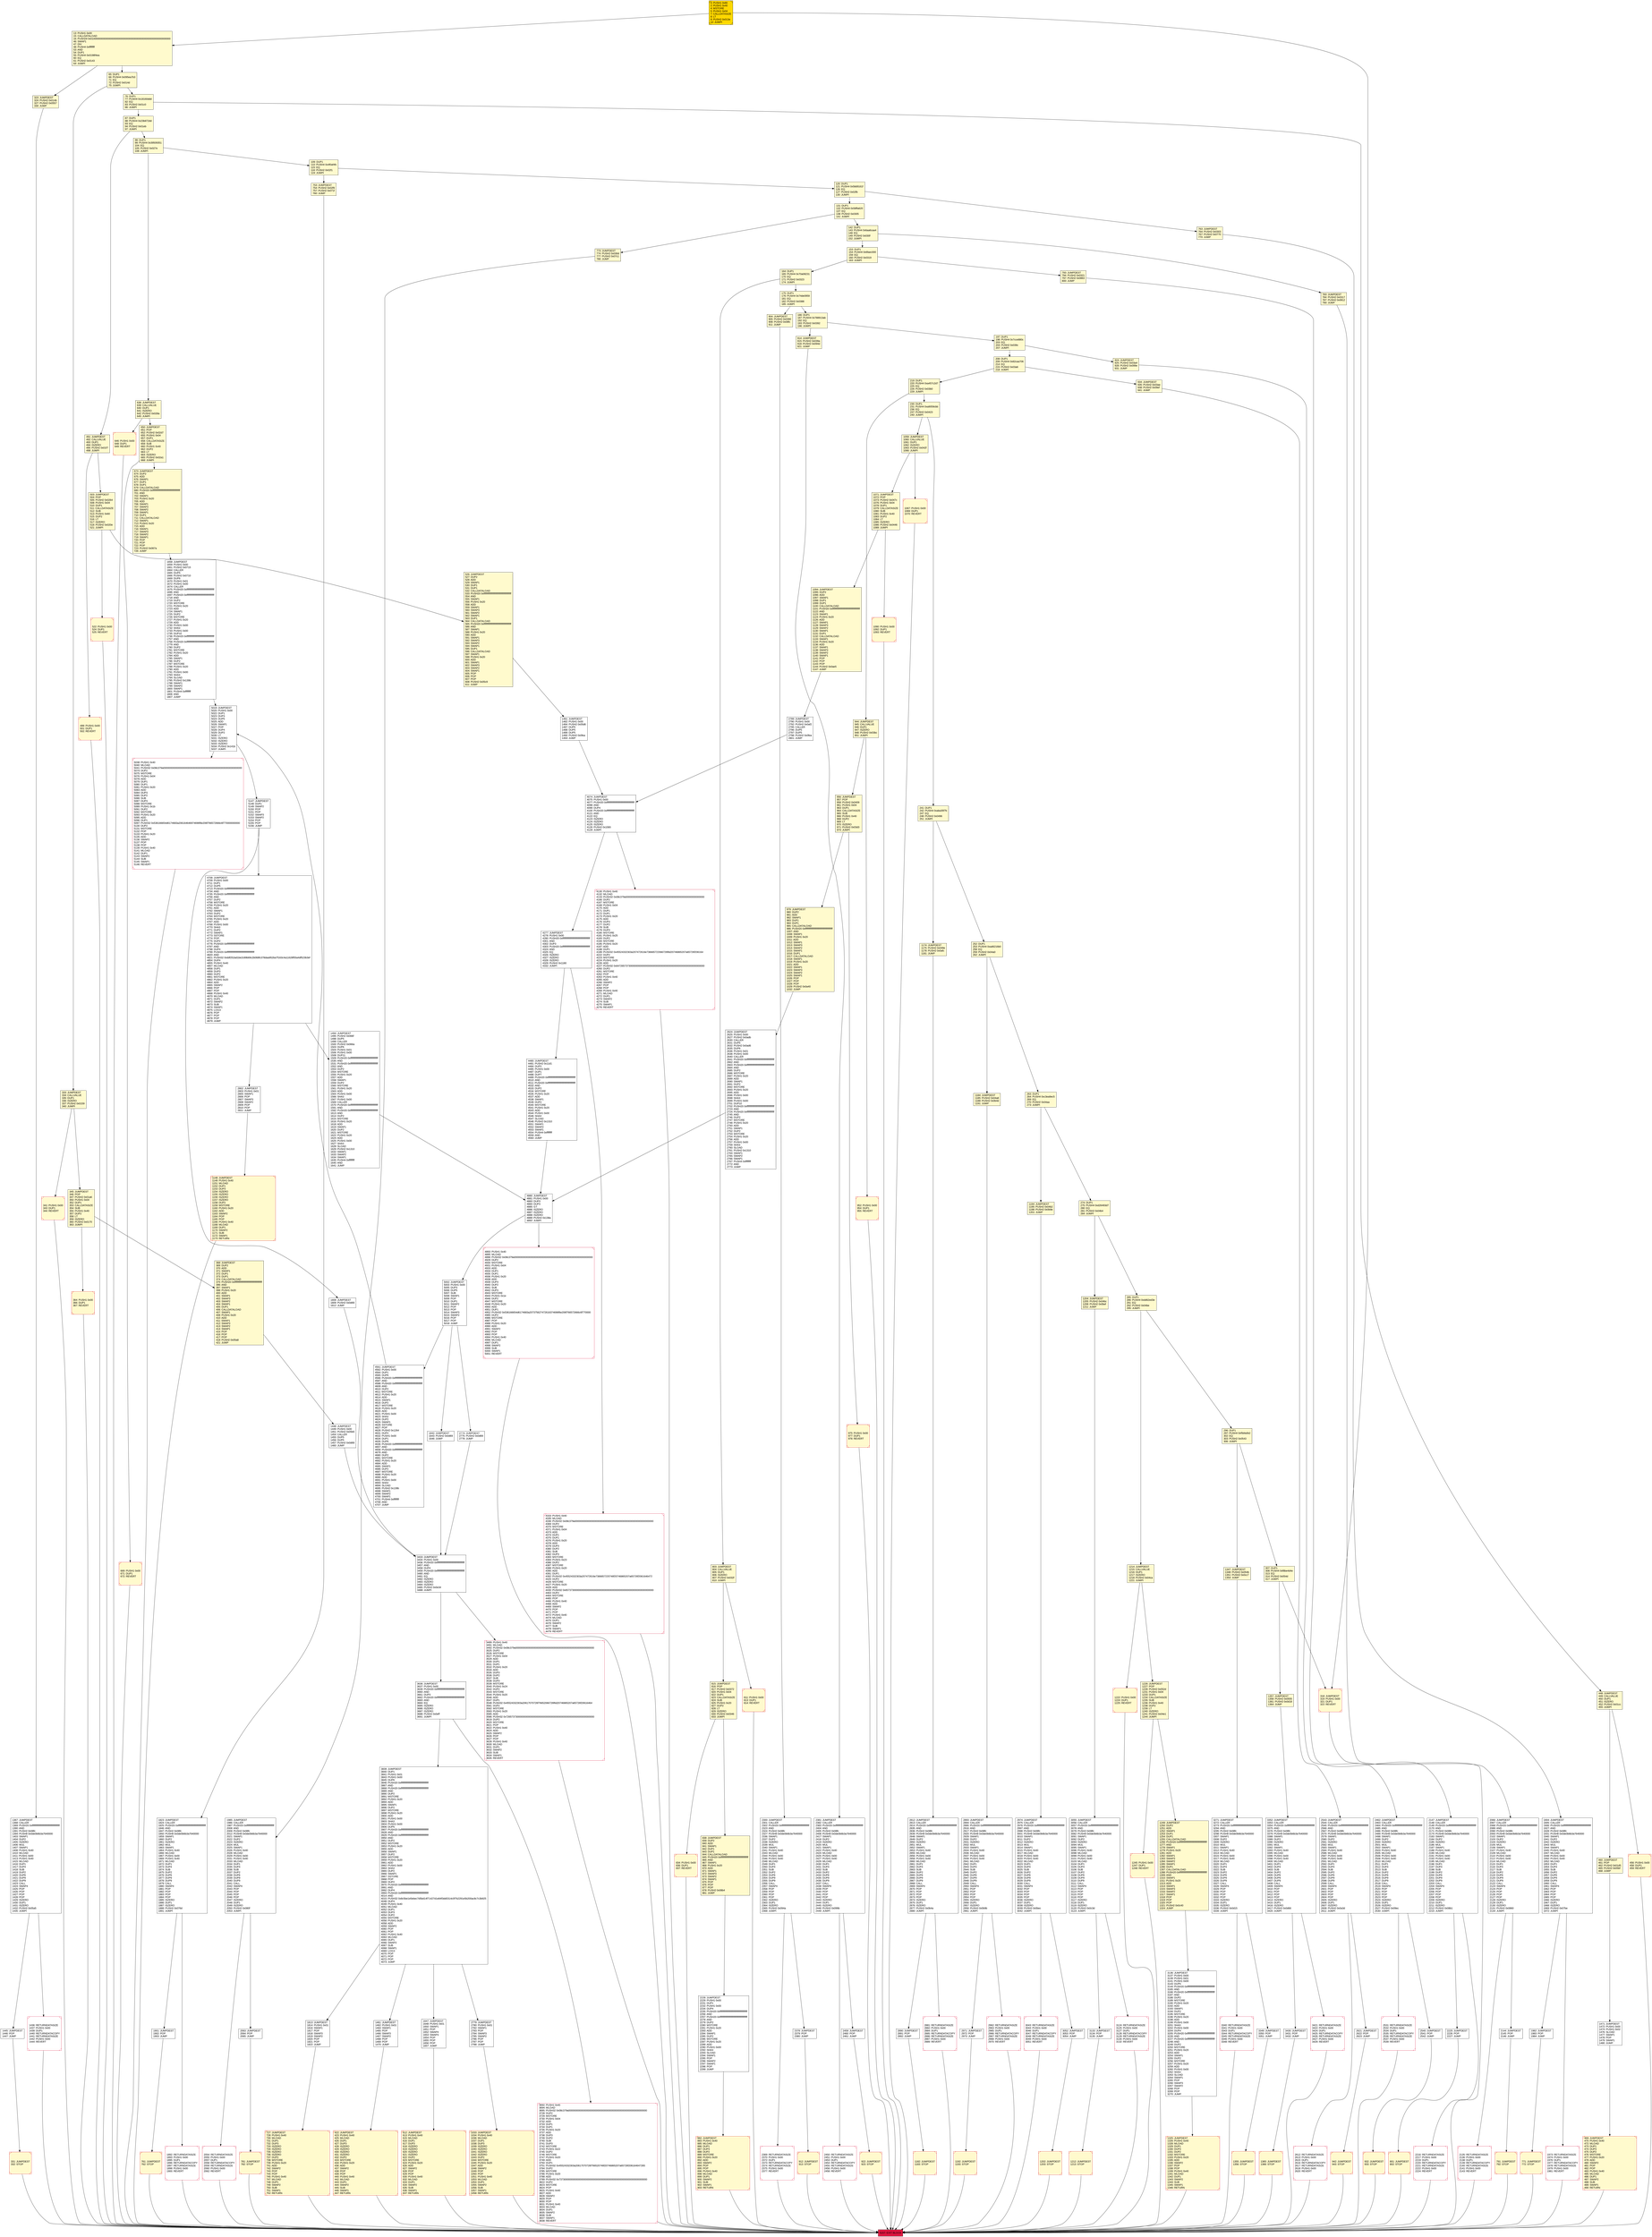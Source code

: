 digraph G {
bgcolor=transparent rankdir=UD;
node [shape=box style=filled color=black fillcolor=white fontname=arial fontcolor=black];
1658 [label="1658: JUMPDEST\l1659: PUSH1 0x00\l1661: PUSH2 0x0715\l1664: CALLER\l1665: DUP5\l1666: PUSH2 0x0710\l1669: DUP6\l1670: PUSH1 0x01\l1672: PUSH1 0x00\l1674: CALLER\l1675: PUSH20 0xffffffffffffffffffffffffffffffffffffffff\l1696: AND\l1697: PUSH20 0xffffffffffffffffffffffffffffffffffffffff\l1718: AND\l1719: DUP2\l1720: MSTORE\l1721: PUSH1 0x20\l1723: ADD\l1724: SWAP1\l1725: DUP2\l1726: MSTORE\l1727: PUSH1 0x20\l1729: ADD\l1730: PUSH1 0x00\l1732: SHA3\l1733: PUSH1 0x00\l1735: DUP10\l1736: PUSH20 0xffffffffffffffffffffffffffffffffffffffff\l1757: AND\l1758: PUSH20 0xffffffffffffffffffffffffffffffffffffffff\l1779: AND\l1780: DUP2\l1781: MSTORE\l1782: PUSH1 0x20\l1784: ADD\l1785: SWAP1\l1786: DUP2\l1787: MSTORE\l1788: PUSH1 0x20\l1790: ADD\l1791: PUSH1 0x00\l1793: SHA3\l1794: SLOAD\l1795: PUSH2 0x139b\l1798: SWAP1\l1799: SWAP2\l1800: SWAP1\l1801: PUSH4 0xffffffff\l1806: AND\l1807: JUMP\l" ];
912 [label="912: JUMPDEST\l913: STOP\l" fillcolor=lemonchiffon shape=Msquare color=crimson ];
164 [label="164: DUP1\l165: PUSH4 0x70a08231\l170: EQ\l171: PUSH2 0x0323\l174: JUMPI\l" fillcolor=lemonchiffon ];
345 [label="345: JUMPDEST\l346: POP\l347: PUSH2 0x01a6\l350: PUSH1 0x04\l352: DUP1\l353: CALLDATASIZE\l354: SUB\l355: PUSH1 0x40\l357: DUP2\l358: LT\l359: ISZERO\l360: PUSH2 0x0170\l363: JUMPI\l" fillcolor=lemonchiffon ];
4074 [label="4074: JUMPDEST\l4075: PUSH1 0x00\l4077: PUSH20 0xffffffffffffffffffffffffffffffffffffffff\l4098: AND\l4099: DUP4\l4100: PUSH20 0xffffffffffffffffffffffffffffffffffffffff\l4121: AND\l4122: EQ\l4123: ISZERO\l4124: ISZERO\l4125: ISZERO\l4126: PUSH2 0x10b5\l4129: JUMPI\l" ];
1182 [label="1182: JUMPDEST\l1183: STOP\l" fillcolor=lemonchiffon shape=Msquare color=crimson ];
503 [label="503: JUMPDEST\l504: POP\l505: PUSH2 0x0264\l508: PUSH1 0x04\l510: DUP1\l511: CALLDATASIZE\l512: SUB\l513: PUSH1 0x60\l515: DUP2\l516: LT\l517: ISZERO\l518: PUSH2 0x020e\l521: JUMPI\l" fillcolor=lemonchiffon ];
773 [label="773: JUMPDEST\l774: PUSH2 0x030d\l777: PUSH2 0x07c1\l780: JUMP\l" fillcolor=lemonchiffon ];
1357 [label="1357: JUMPDEST\l1358: PUSH2 0x0555\l1361: PUSH2 0x0d18\l1364: JUMP\l" fillcolor=lemonchiffon ];
922 [label="922: JUMPDEST\l923: STOP\l" fillcolor=lemonchiffon shape=Msquare color=crimson ];
1071 [label="1071: JUMPDEST\l1072: POP\l1073: PUSH2 0x047c\l1076: PUSH1 0x04\l1078: DUP1\l1079: CALLDATASIZE\l1080: SUB\l1081: PUSH1 0x40\l1083: DUP2\l1084: LT\l1085: ISZERO\l1086: PUSH2 0x0446\l1089: JUMPI\l" fillcolor=lemonchiffon ];
904 [label="904: JUMPDEST\l905: PUSH2 0x0390\l908: PUSH2 0x08fc\l911: JUMP\l" fillcolor=lemonchiffon ];
1347 [label="1347: JUMPDEST\l1348: PUSH2 0x054b\l1351: PUSH2 0x0cc7\l1354: JUMP\l" fillcolor=lemonchiffon ];
4480 [label="4480: JUMPDEST\l4481: PUSH2 0x11d1\l4484: DUP2\l4485: PUSH1 0x00\l4487: DUP1\l4488: DUP7\l4489: PUSH20 0xffffffffffffffffffffffffffffffffffffffff\l4510: AND\l4511: PUSH20 0xffffffffffffffffffffffffffffffffffffffff\l4532: AND\l4533: DUP2\l4534: MSTORE\l4535: PUSH1 0x20\l4537: ADD\l4538: SWAP1\l4539: DUP2\l4540: MSTORE\l4541: PUSH1 0x20\l4543: ADD\l4544: PUSH1 0x00\l4546: SHA3\l4547: SLOAD\l4548: PUSH2 0x1310\l4551: SWAP1\l4552: SWAP2\l4553: SWAP1\l4554: PUSH4 0xffffffff\l4559: AND\l4560: JUMP\l" ];
3636 [label="3636: JUMPDEST\l3637: PUSH1 0x00\l3639: PUSH20 0xffffffffffffffffffffffffffffffffffffffff\l3660: AND\l3661: DUP3\l3662: PUSH20 0xffffffffffffffffffffffffffffffffffffffff\l3683: AND\l3684: EQ\l3685: ISZERO\l3686: ISZERO\l3687: ISZERO\l3688: PUSH2 0x0eff\l3691: JUMPI\l" ];
1494 [label="1494: JUMPDEST\l1495: PUSH2 0x066f\l1498: DUP5\l1499: CALLER\l1500: PUSH2 0x066a\l1503: DUP6\l1504: PUSH1 0x01\l1506: PUSH1 0x00\l1508: DUP11\l1509: PUSH20 0xffffffffffffffffffffffffffffffffffffffff\l1530: AND\l1531: PUSH20 0xffffffffffffffffffffffffffffffffffffffff\l1552: AND\l1553: DUP2\l1554: MSTORE\l1555: PUSH1 0x20\l1557: ADD\l1558: SWAP1\l1559: DUP2\l1560: MSTORE\l1561: PUSH1 0x20\l1563: ADD\l1564: PUSH1 0x00\l1566: SHA3\l1567: PUSH1 0x00\l1569: CALLER\l1570: PUSH20 0xffffffffffffffffffffffffffffffffffffffff\l1591: AND\l1592: PUSH20 0xffffffffffffffffffffffffffffffffffffffff\l1613: AND\l1614: DUP2\l1615: MSTORE\l1616: PUSH1 0x20\l1618: ADD\l1619: SWAP1\l1620: DUP2\l1621: MSTORE\l1622: PUSH1 0x20\l1624: ADD\l1625: PUSH1 0x00\l1627: SHA3\l1628: SLOAD\l1629: PUSH2 0x1310\l1632: SWAP1\l1633: SWAP2\l1634: SWAP1\l1635: PUSH4 0xffffffff\l1640: AND\l1641: JUMP\l" ];
3340 [label="3340: RETURNDATASIZE\l3341: PUSH1 0x00\l3343: DUP1\l3344: RETURNDATACOPY\l3345: RETURNDATASIZE\l3346: PUSH1 0x00\l3348: REVERT\l" shape=Msquare color=crimson ];
952 [label="952: PUSH1 0x00\l954: DUP1\l955: REVERT\l" fillcolor=lemonchiffon shape=Msquare color=crimson ];
1194 [label="1194: JUMPDEST\l1195: PUSH2 0x04b2\l1198: PUSH2 0x0b9e\l1201: JUMP\l" fillcolor=lemonchiffon ];
2621 [label="2621: JUMPDEST\l2622: POP\l2623: JUMP\l" ];
3133 [label="3133: JUMPDEST\l3134: POP\l3135: JUMP\l" ];
2054 [label="2054: RETURNDATASIZE\l2055: PUSH1 0x00\l2057: DUP1\l2058: RETURNDATACOPY\l2059: RETURNDATASIZE\l2060: PUSH1 0x00\l2062: REVERT\l" shape=Msquare color=crimson ];
368 [label="368: JUMPDEST\l369: DUP2\l370: ADD\l371: SWAP1\l372: DUP1\l373: DUP1\l374: CALLDATALOAD\l375: PUSH20 0xffffffffffffffffffffffffffffffffffffffff\l396: AND\l397: SWAP1\l398: PUSH1 0x20\l400: ADD\l401: SWAP1\l402: SWAP3\l403: SWAP2\l404: SWAP1\l405: DUP1\l406: CALLDATALOAD\l407: SWAP1\l408: PUSH1 0x20\l410: ADD\l411: SWAP1\l412: SWAP3\l413: SWAP2\l414: SWAP1\l415: POP\l416: POP\l417: POP\l418: PUSH2 0x05a8\l421: JUMP\l" fillcolor=lemonchiffon ];
1461 [label="1461: JUMPDEST\l1462: PUSH1 0x01\l1464: SWAP1\l1465: POP\l1466: SWAP3\l1467: SWAP2\l1468: POP\l1469: POP\l1470: JUMP\l" ];
2228 [label="2228: JUMPDEST\l2229: PUSH1 0x00\l2231: DUP1\l2232: PUSH1 0x00\l2234: DUP4\l2235: PUSH20 0xffffffffffffffffffffffffffffffffffffffff\l2256: AND\l2257: PUSH20 0xffffffffffffffffffffffffffffffffffffffff\l2278: AND\l2279: DUP2\l2280: MSTORE\l2281: PUSH1 0x20\l2283: ADD\l2284: SWAP1\l2285: DUP2\l2286: MSTORE\l2287: PUSH1 0x20\l2289: ADD\l2290: PUSH1 0x00\l2292: SHA3\l2293: SLOAD\l2294: SWAP1\l2295: POP\l2296: SWAP2\l2297: SWAP1\l2298: POP\l2299: JUMP\l" ];
307 [label="307: DUP1\l308: PUSH4 0xf8be4d4e\l313: EQ\l314: PUSH2 0x054d\l317: JUMPI\l" fillcolor=lemonchiffon ];
1448 [label="1448: JUMPDEST\l1449: PUSH1 0x00\l1451: PUSH2 0x05b5\l1454: CALLER\l1455: DUP5\l1456: DUP5\l1457: PUSH2 0x0d69\l1460: JUMP\l" ];
3055 [label="3055: JUMPDEST\l3056: CALLER\l3057: PUSH20 0xffffffffffffffffffffffffffffffffffffffff\l3078: AND\l3079: PUSH2 0x08fc\l3082: PUSH8 0x0de0b6b3a7640000\l3091: SWAP1\l3092: DUP2\l3093: ISZERO\l3094: MUL\l3095: SWAP1\l3096: PUSH1 0x40\l3098: MLOAD\l3099: PUSH1 0x00\l3101: PUSH1 0x40\l3103: MLOAD\l3104: DUP1\l3105: DUP4\l3106: SUB\l3107: DUP2\l3108: DUP6\l3109: DUP9\l3110: DUP9\l3111: CALL\l3112: SWAP4\l3113: POP\l3114: POP\l3115: POP\l3116: POP\l3117: ISZERO\l3118: DUP1\l3119: ISZERO\l3120: PUSH2 0x0c3d\l3123: JUMPI\l" ];
2543 [label="2543: JUMPDEST\l2544: CALLER\l2545: PUSH20 0xffffffffffffffffffffffffffffffffffffffff\l2566: AND\l2567: PUSH2 0x08fc\l2570: PUSH8 0x0de0b6b3a7640000\l2579: SWAP1\l2580: DUP2\l2581: ISZERO\l2582: MUL\l2583: SWAP1\l2584: PUSH1 0x40\l2586: MLOAD\l2587: PUSH1 0x00\l2589: PUSH1 0x40\l2591: MLOAD\l2592: DUP1\l2593: DUP4\l2594: SUB\l2595: DUP2\l2596: DUP6\l2597: DUP9\l2598: DUP9\l2599: CALL\l2600: SWAP4\l2601: POP\l2602: POP\l2603: POP\l2604: POP\l2605: ISZERO\l2606: DUP1\l2607: ISZERO\l2608: PUSH2 0x0a3d\l2611: JUMPI\l" ];
5157 [label="5157: EXIT BLOCK\l" fillcolor=crimson ];
638 [label="638: JUMPDEST\l639: CALLVALUE\l640: DUP1\l641: ISZERO\l642: PUSH2 0x028a\l645: JUMPI\l" fillcolor=lemonchiffon ];
1202 [label="1202: JUMPDEST\l1203: STOP\l" fillcolor=lemonchiffon shape=Msquare color=crimson ];
142 [label="142: DUP1\l143: PUSH4 0x6aa6caa4\l148: EQ\l149: PUSH2 0x030f\l152: JUMPI\l" fillcolor=lemonchiffon ];
646 [label="646: PUSH1 0x00\l648: DUP1\l649: REVERT\l" fillcolor=lemonchiffon shape=Msquare color=crimson ];
65 [label="65: DUP1\l66: PUSH4 0x095ea7b3\l71: EQ\l72: PUSH2 0x014d\l75: JUMPI\l" fillcolor=lemonchiffon ];
1212 [label="1212: JUMPDEST\l1213: STOP\l" fillcolor=lemonchiffon shape=Msquare color=crimson ];
2063 [label="2063: JUMPDEST\l2064: POP\l2065: JUMP\l" ];
263 [label="263: DUP1\l264: PUSH4 0xc3ea9ec5\l269: EQ\l270: PUSH2 0x04aa\l273: JUMPI\l" fillcolor=lemonchiffon ];
296 [label="296: DUP1\l297: PUSH4 0xf5bfa0b2\l302: EQ\l303: PUSH2 0x0543\l306: JUMPI\l" fillcolor=lemonchiffon ];
2612 [label="2612: RETURNDATASIZE\l2613: PUSH1 0x00\l2615: DUP1\l2616: RETURNDATACOPY\l2617: RETURNDATASIZE\l2618: PUSH1 0x00\l2620: REVERT\l" shape=Msquare color=crimson ];
3124 [label="3124: RETURNDATASIZE\l3125: PUSH1 0x00\l3127: DUP1\l3128: RETURNDATACOPY\l3129: RETURNDATASIZE\l3130: PUSH1 0x00\l3132: REVERT\l" shape=Msquare color=crimson ];
526 [label="526: JUMPDEST\l527: DUP2\l528: ADD\l529: SWAP1\l530: DUP1\l531: DUP1\l532: CALLDATALOAD\l533: PUSH20 0xffffffffffffffffffffffffffffffffffffffff\l554: AND\l555: SWAP1\l556: PUSH1 0x20\l558: ADD\l559: SWAP1\l560: SWAP3\l561: SWAP2\l562: SWAP1\l563: DUP1\l564: CALLDATALOAD\l565: PUSH20 0xffffffffffffffffffffffffffffffffffffffff\l586: AND\l587: SWAP1\l588: PUSH1 0x20\l590: ADD\l591: SWAP1\l592: SWAP3\l593: SWAP2\l594: SWAP1\l595: DUP1\l596: CALLDATALOAD\l597: SWAP1\l598: PUSH1 0x20\l600: ADD\l601: SWAP1\l602: SWAP3\l603: SWAP2\l604: SWAP1\l605: POP\l606: POP\l607: POP\l608: PUSH2 0x05c9\l611: JUMP\l" fillcolor=lemonchiffon ];
932 [label="932: JUMPDEST\l933: STOP\l" fillcolor=lemonchiffon shape=Msquare color=crimson ];
1642 [label="1642: JUMPDEST\l1643: PUSH2 0x0d69\l1646: JUMP\l" ];
1249 [label="1249: JUMPDEST\l1250: DUP2\l1251: ADD\l1252: SWAP1\l1253: DUP1\l1254: DUP1\l1255: CALLDATALOAD\l1256: PUSH20 0xffffffffffffffffffffffffffffffffffffffff\l1277: AND\l1278: SWAP1\l1279: PUSH1 0x20\l1281: ADD\l1282: SWAP1\l1283: SWAP3\l1284: SWAP2\l1285: SWAP1\l1286: DUP1\l1287: CALLDATALOAD\l1288: PUSH20 0xffffffffffffffffffffffffffffffffffffffff\l1309: AND\l1310: SWAP1\l1311: PUSH1 0x20\l1313: ADD\l1314: SWAP1\l1315: SWAP3\l1316: SWAP2\l1317: SWAP1\l1318: POP\l1319: POP\l1320: POP\l1321: PUSH2 0x0c40\l1324: JUMP\l" fillcolor=lemonchiffon ];
3349 [label="3349: JUMPDEST\l3350: POP\l3351: JUMP\l" ];
1033 [label="1033: JUMPDEST\l1034: PUSH1 0x40\l1036: MLOAD\l1037: DUP1\l1038: DUP3\l1039: ISZERO\l1040: ISZERO\l1041: ISZERO\l1042: ISZERO\l1043: DUP2\l1044: MSTORE\l1045: PUSH1 0x20\l1047: ADD\l1048: SWAP2\l1049: POP\l1050: POP\l1051: PUSH1 0x40\l1053: MLOAD\l1054: DUP1\l1055: SWAP2\l1056: SUB\l1057: SWAP1\l1058: RETURN\l" fillcolor=lemonchiffon shape=Msquare color=crimson ];
3352 [label="3352: JUMPDEST\l3353: CALLER\l3354: PUSH20 0xffffffffffffffffffffffffffffffffffffffff\l3375: AND\l3376: PUSH2 0x08fc\l3379: PUSH8 0x0de0b6b3a7640000\l3388: SWAP1\l3389: DUP2\l3390: ISZERO\l3391: MUL\l3392: SWAP1\l3393: PUSH1 0x40\l3395: MLOAD\l3396: PUSH1 0x00\l3398: PUSH1 0x40\l3400: MLOAD\l3401: DUP1\l3402: DUP4\l3403: SUB\l3404: DUP2\l3405: DUP6\l3406: DUP9\l3407: DUP9\l3408: CALL\l3409: SWAP4\l3410: POP\l3411: POP\l3412: POP\l3413: POP\l3414: ISZERO\l3415: DUP1\l3416: ISZERO\l3417: PUSH2 0x0d66\l3420: JUMPI\l" ];
76 [label="76: DUP1\l77: PUSH4 0x18160ddd\l82: EQ\l83: PUSH2 0x01c0\l86: JUMPI\l" fillcolor=lemonchiffon ];
942 [label="942: JUMPDEST\l943: STOP\l" fillcolor=lemonchiffon shape=Msquare color=crimson ];
318 [label="318: JUMPDEST\l319: PUSH1 0x00\l321: DUP1\l322: REVERT\l" fillcolor=lemonchiffon shape=Msquare color=crimson ];
333 [label="333: JUMPDEST\l334: CALLVALUE\l335: DUP1\l336: ISZERO\l337: PUSH2 0x0159\l340: JUMPI\l" fillcolor=lemonchiffon ];
669 [label="669: PUSH1 0x00\l671: DUP1\l672: REVERT\l" fillcolor=lemonchiffon shape=Msquare color=crimson ];
1192 [label="1192: JUMPDEST\l1193: STOP\l" fillcolor=lemonchiffon shape=Msquare color=crimson ];
650 [label="650: JUMPDEST\l651: POP\l652: PUSH2 0x02d7\l655: PUSH1 0x04\l657: DUP1\l658: CALLDATASIZE\l659: SUB\l660: PUSH1 0x40\l662: DUP2\l663: LT\l664: ISZERO\l665: PUSH2 0x02a1\l668: JUMPI\l" fillcolor=lemonchiffon ];
673 [label="673: JUMPDEST\l674: DUP2\l675: ADD\l676: SWAP1\l677: DUP1\l678: DUP1\l679: CALLDATALOAD\l680: PUSH20 0xffffffffffffffffffffffffffffffffffffffff\l701: AND\l702: SWAP1\l703: PUSH1 0x20\l705: ADD\l706: SWAP1\l707: SWAP3\l708: SWAP2\l709: SWAP1\l710: DUP1\l711: CALLDATALOAD\l712: SWAP1\l713: PUSH1 0x20\l715: ADD\l716: SWAP1\l717: SWAP3\l718: SWAP2\l719: SWAP1\l720: POP\l721: POP\l722: POP\l723: PUSH2 0x067a\l726: JUMP\l" fillcolor=lemonchiffon ];
1148 [label="1148: JUMPDEST\l1149: PUSH1 0x40\l1151: MLOAD\l1152: DUP1\l1153: DUP3\l1154: ISZERO\l1155: ISZERO\l1156: ISZERO\l1157: ISZERO\l1158: DUP2\l1159: MSTORE\l1160: PUSH1 0x20\l1162: ADD\l1163: SWAP2\l1164: POP\l1165: POP\l1166: PUSH1 0x40\l1168: MLOAD\l1169: DUP1\l1170: SWAP2\l1171: SUB\l1172: SWAP1\l1173: RETURN\l" fillcolor=lemonchiffon shape=Msquare color=crimson ];
3430 [label="3430: JUMPDEST\l3431: POP\l3432: JUMP\l" ];
491 [label="491: JUMPDEST\l492: CALLVALUE\l493: DUP1\l494: ISZERO\l495: PUSH2 0x01f7\l498: JUMPI\l" fillcolor=lemonchiffon ];
2381 [label="2381: JUMPDEST\l2382: CALLER\l2383: PUSH20 0xffffffffffffffffffffffffffffffffffffffff\l2404: AND\l2405: PUSH2 0x08fc\l2408: PUSH8 0x0de0b6b3a7640000\l2417: SWAP1\l2418: DUP2\l2419: ISZERO\l2420: MUL\l2421: SWAP1\l2422: PUSH1 0x40\l2424: MLOAD\l2425: PUSH1 0x00\l2427: PUSH1 0x40\l2429: MLOAD\l2430: DUP1\l2431: DUP4\l2432: SUB\l2433: DUP2\l2434: DUP6\l2435: DUP9\l2436: DUP9\l2437: CALL\l2438: SWAP4\l2439: POP\l2440: POP\l2441: POP\l2442: POP\l2443: ISZERO\l2444: DUP1\l2445: ISZERO\l2446: PUSH2 0x099b\l2449: JUMPI\l" ];
3421 [label="3421: RETURNDATASIZE\l3422: PUSH1 0x00\l3424: DUP1\l3425: RETURNDATACOPY\l3426: RETURNDATASIZE\l3427: PUSH1 0x00\l3429: REVERT\l" shape=Msquare color=crimson ];
2144 [label="2144: JUMPDEST\l2145: POP\l2146: JUMP\l" ];
3271 [label="3271: JUMPDEST\l3272: CALLER\l3273: PUSH20 0xffffffffffffffffffffffffffffffffffffffff\l3294: AND\l3295: PUSH2 0x08fc\l3298: PUSH8 0x0de0b6b3a7640000\l3307: SWAP1\l3308: DUP2\l3309: ISZERO\l3310: MUL\l3311: SWAP1\l3312: PUSH1 0x40\l3314: MLOAD\l3315: PUSH1 0x00\l3317: PUSH1 0x40\l3319: MLOAD\l3320: DUP1\l3321: DUP4\l3322: SUB\l3323: DUP2\l3324: DUP6\l3325: DUP9\l3326: DUP9\l3327: CALL\l3328: SWAP4\l3329: POP\l3330: POP\l3331: POP\l3332: POP\l3333: ISZERO\l3334: DUP1\l3335: ISZERO\l3336: PUSH2 0x0d15\l3339: JUMPI\l" ];
1808 [label="1808: JUMPDEST\l1809: PUSH2 0x0d69\l1812: JUMP\l" ];
1901 [label="1901: JUMPDEST\l1902: POP\l1903: JUMP\l" ];
3489 [label="3489: PUSH1 0x40\l3491: MLOAD\l3492: PUSH32 0x08c379a000000000000000000000000000000000000000000000000000000000\l3525: DUP2\l3526: MSTORE\l3527: PUSH1 0x04\l3529: ADD\l3530: DUP1\l3531: DUP1\l3532: PUSH1 0x20\l3534: ADD\l3535: DUP3\l3536: DUP2\l3537: SUB\l3538: DUP3\l3539: MSTORE\l3540: PUSH1 0x24\l3542: DUP2\l3543: MSTORE\l3544: PUSH1 0x20\l3546: ADD\l3547: DUP1\l3548: PUSH32 0x45524332303a20617070726f76652066726f6d20746865207a65726f20616464\l3581: DUP2\l3582: MSTORE\l3583: PUSH1 0x20\l3585: ADD\l3586: PUSH32 0x7265737300000000000000000000000000000000000000000000000000000000\l3619: DUP2\l3620: MSTORE\l3621: POP\l3622: PUSH1 0x40\l3624: ADD\l3625: SWAP2\l3626: POP\l3627: POP\l3628: PUSH1 0x40\l3630: MLOAD\l3631: DUP1\l3632: SWAP2\l3633: SUB\l3634: SWAP1\l3635: REVERT\l" shape=Msquare color=crimson ];
2135 [label="2135: RETURNDATASIZE\l2136: PUSH1 0x00\l2138: DUP1\l2139: RETURNDATACOPY\l2140: RETURNDATASIZE\l2141: PUSH1 0x00\l2143: REVERT\l" shape=Msquare color=crimson ];
98 [label="98: DUP1\l99: PUSH4 0x39509351\l104: EQ\l105: PUSH2 0x027e\l108: JUMPI\l" fillcolor=lemonchiffon ];
914 [label="914: JUMPDEST\l915: PUSH2 0x039a\l918: PUSH2 0x094d\l921: JUMP\l" fillcolor=lemonchiffon ];
499 [label="499: PUSH1 0x00\l501: DUP1\l502: REVERT\l" fillcolor=lemonchiffon shape=Msquare color=crimson ];
2147 [label="2147: JUMPDEST\l2148: CALLER\l2149: PUSH20 0xffffffffffffffffffffffffffffffffffffffff\l2170: AND\l2171: PUSH2 0x08fc\l2174: PUSH8 0x0de0b6b3a7640000\l2183: SWAP1\l2184: DUP2\l2185: ISZERO\l2186: MUL\l2187: SWAP1\l2188: PUSH1 0x40\l2190: MLOAD\l2191: PUSH1 0x00\l2193: PUSH1 0x40\l2195: MLOAD\l2196: DUP1\l2197: DUP4\l2198: SUB\l2199: DUP2\l2200: DUP6\l2201: DUP9\l2202: DUP9\l2203: CALL\l2204: SWAP4\l2205: POP\l2206: POP\l2207: POP\l2208: POP\l2209: ISZERO\l2210: DUP1\l2211: ISZERO\l2212: PUSH2 0x08b1\l2215: JUMPI\l" ];
612 [label="612: JUMPDEST\l613: PUSH1 0x40\l615: MLOAD\l616: DUP1\l617: DUP3\l618: ISZERO\l619: ISZERO\l620: ISZERO\l621: ISZERO\l622: DUP2\l623: MSTORE\l624: PUSH1 0x20\l626: ADD\l627: SWAP2\l628: POP\l629: POP\l630: PUSH1 0x40\l632: MLOAD\l633: DUP1\l634: SWAP2\l635: SUB\l636: SWAP1\l637: RETURN\l" fillcolor=lemonchiffon shape=Msquare color=crimson ];
2802 [label="2802: JUMPDEST\l2803: PUSH1 0x01\l2805: SWAP1\l2806: POP\l2807: SWAP3\l2808: SWAP2\l2809: POP\l2810: POP\l2811: JUMP\l" ];
2369 [label="2369: RETURNDATASIZE\l2370: PUSH1 0x00\l2372: DUP1\l2373: RETURNDATACOPY\l2374: RETURNDATASIZE\l2375: PUSH1 0x00\l2377: REVERT\l" shape=Msquare color=crimson ];
2881 [label="2881: RETURNDATASIZE\l2882: PUSH1 0x00\l2884: DUP1\l2885: RETURNDATACOPY\l2886: RETURNDATASIZE\l2887: PUSH1 0x00\l2889: REVERT\l" shape=Msquare color=crimson ];
4561 [label="4561: JUMPDEST\l4562: PUSH1 0x00\l4564: DUP1\l4565: DUP6\l4566: PUSH20 0xffffffffffffffffffffffffffffffffffffffff\l4587: AND\l4588: PUSH20 0xffffffffffffffffffffffffffffffffffffffff\l4609: AND\l4610: DUP2\l4611: MSTORE\l4612: PUSH1 0x20\l4614: ADD\l4615: SWAP1\l4616: DUP2\l4617: MSTORE\l4618: PUSH1 0x20\l4620: ADD\l4621: PUSH1 0x00\l4623: SHA3\l4624: DUP2\l4625: SWAP1\l4626: SSTORE\l4627: POP\l4628: PUSH2 0x1264\l4631: DUP2\l4632: PUSH1 0x00\l4634: DUP1\l4635: DUP6\l4636: PUSH20 0xffffffffffffffffffffffffffffffffffffffff\l4657: AND\l4658: PUSH20 0xffffffffffffffffffffffffffffffffffffffff\l4679: AND\l4680: DUP2\l4681: MSTORE\l4682: PUSH1 0x20\l4684: ADD\l4685: SWAP1\l4686: DUP2\l4687: MSTORE\l4688: PUSH1 0x20\l4690: ADD\l4691: PUSH1 0x00\l4693: SHA3\l4694: SLOAD\l4695: PUSH2 0x139b\l4698: SWAP1\l4699: SWAP2\l4700: SWAP1\l4701: PUSH4 0xffffffff\l4706: AND\l4707: JUMP\l" ];
208 [label="208: DUP1\l209: PUSH4 0x82caa706\l214: EQ\l215: PUSH2 0x03a6\l218: JUMPI\l" fillcolor=lemonchiffon ];
838 [label="838: JUMPDEST\l839: DUP2\l840: ADD\l841: SWAP1\l842: DUP1\l843: DUP1\l844: CALLDATALOAD\l845: PUSH20 0xffffffffffffffffffffffffffffffffffffffff\l866: AND\l867: SWAP1\l868: PUSH1 0x20\l870: ADD\l871: SWAP1\l872: SWAP3\l873: SWAP2\l874: SWAP1\l875: POP\l876: POP\l877: POP\l878: PUSH2 0x08b4\l881: JUMP\l" fillcolor=lemonchiffon ];
956 [label="956: JUMPDEST\l957: POP\l958: PUSH2 0x0409\l961: PUSH1 0x04\l963: DUP1\l964: CALLDATASIZE\l965: SUB\l966: PUSH1 0x40\l968: DUP2\l969: LT\l970: ISZERO\l971: PUSH2 0x03d3\l974: JUMPI\l" fillcolor=lemonchiffon ];
1174 [label="1174: JUMPDEST\l1175: PUSH2 0x049e\l1178: PUSH2 0x0afc\l1181: JUMP\l" fillcolor=lemonchiffon ];
87 [label="87: DUP1\l88: PUSH4 0x23b872dd\l93: EQ\l94: PUSH2 0x01eb\l97: JUMPI\l" fillcolor=lemonchiffon ];
469 [label="469: JUMPDEST\l470: PUSH1 0x40\l472: MLOAD\l473: DUP1\l474: DUP3\l475: DUP2\l476: MSTORE\l477: PUSH1 0x20\l479: ADD\l480: SWAP2\l481: POP\l482: POP\l483: PUSH1 0x40\l485: MLOAD\l486: DUP1\l487: SWAP2\l488: SUB\l489: SWAP1\l490: RETURN\l" fillcolor=lemonchiffon shape=Msquare color=crimson ];
460 [label="460: JUMPDEST\l461: POP\l462: PUSH2 0x01d5\l465: PUSH2 0x05bf\l468: JUMP\l" fillcolor=lemonchiffon ];
1481 [label="1481: JUMPDEST\l1482: PUSH1 0x00\l1484: PUSH2 0x05d6\l1487: DUP5\l1488: DUP5\l1489: DUP5\l1490: PUSH2 0x0fea\l1493: JUMP\l" ];
1222 [label="1222: PUSH1 0x00\l1224: DUP1\l1225: REVERT\l" fillcolor=lemonchiffon shape=Msquare color=crimson ];
4893 [label="4893: PUSH1 0x40\l4895: MLOAD\l4896: PUSH32 0x08c379a000000000000000000000000000000000000000000000000000000000\l4929: DUP2\l4930: MSTORE\l4931: PUSH1 0x04\l4933: ADD\l4934: DUP1\l4935: DUP1\l4936: PUSH1 0x20\l4938: ADD\l4939: DUP3\l4940: DUP2\l4941: SUB\l4942: DUP3\l4943: MSTORE\l4944: PUSH1 0x1e\l4946: DUP2\l4947: MSTORE\l4948: PUSH1 0x20\l4950: ADD\l4951: DUP1\l4952: PUSH32 0x536166654d6174683a207375627472616374696f6e206f766572666c6f770000\l4985: DUP2\l4986: MSTORE\l4987: POP\l4988: PUSH1 0x20\l4990: ADD\l4991: SWAP2\l4992: POP\l4993: POP\l4994: PUSH1 0x40\l4996: MLOAD\l4997: DUP1\l4998: SWAP2\l4999: SUB\l5000: SWAP1\l5001: REVERT\l" shape=Msquare color=crimson ];
803 [label="803: JUMPDEST\l804: CALLVALUE\l805: DUP1\l806: ISZERO\l807: PUSH2 0x032f\l810: JUMPI\l" fillcolor=lemonchiffon ];
1647 [label="1647: JUMPDEST\l1648: PUSH1 0x01\l1650: SWAP1\l1651: POP\l1652: SWAP4\l1653: SWAP3\l1654: POP\l1655: POP\l1656: POP\l1657: JUMP\l" ];
274 [label="274: DUP1\l275: PUSH4 0xd26493d7\l280: EQ\l281: PUSH2 0x04b4\l284: JUMPI\l" fillcolor=lemonchiffon ];
456 [label="456: PUSH1 0x00\l458: DUP1\l459: REVERT\l" fillcolor=lemonchiffon shape=Msquare color=crimson ];
815 [label="815: JUMPDEST\l816: POP\l817: PUSH2 0x0372\l820: PUSH1 0x04\l822: DUP1\l823: CALLDATASIZE\l824: SUB\l825: PUSH1 0x20\l827: DUP2\l828: LT\l829: ISZERO\l830: PUSH2 0x0346\l833: JUMPI\l" fillcolor=lemonchiffon ];
4333 [label="4333: PUSH1 0x40\l4335: MLOAD\l4336: PUSH32 0x08c379a000000000000000000000000000000000000000000000000000000000\l4369: DUP2\l4370: MSTORE\l4371: PUSH1 0x04\l4373: ADD\l4374: DUP1\l4375: DUP1\l4376: PUSH1 0x20\l4378: ADD\l4379: DUP3\l4380: DUP2\l4381: SUB\l4382: DUP3\l4383: MSTORE\l4384: PUSH1 0x23\l4386: DUP2\l4387: MSTORE\l4388: PUSH1 0x20\l4390: ADD\l4391: DUP1\l4392: PUSH32 0x45524332303a207472616e7366657220746f20746865207a65726f2061646472\l4425: DUP2\l4426: MSTORE\l4427: PUSH1 0x20\l4429: ADD\l4430: PUSH32 0x6573730000000000000000000000000000000000000000000000000000000000\l4463: DUP2\l4464: MSTORE\l4465: POP\l4466: PUSH1 0x40\l4468: ADD\l4469: SWAP2\l4470: POP\l4471: POP\l4472: PUSH1 0x40\l4474: MLOAD\l4475: DUP1\l4476: SWAP2\l4477: SUB\l4478: SWAP1\l4479: REVERT\l" shape=Msquare color=crimson ];
761 [label="761: JUMPDEST\l762: STOP\l" fillcolor=lemonchiffon shape=Msquare color=crimson ];
2378 [label="2378: JUMPDEST\l2379: POP\l2380: JUMP\l" ];
2890 [label="2890: JUMPDEST\l2891: POP\l2892: JUMP\l" ];
975 [label="975: PUSH1 0x00\l977: DUP1\l978: REVERT\l" fillcolor=lemonchiffon shape=Msquare color=crimson ];
131 [label="131: DUP1\l132: PUSH4 0x58ffa620\l137: EQ\l138: PUSH2 0x0305\l141: JUMPI\l" fillcolor=lemonchiffon ];
944 [label="944: JUMPDEST\l945: CALLVALUE\l946: DUP1\l947: ISZERO\l948: PUSH2 0x03bc\l951: JUMPI\l" fillcolor=lemonchiffon ];
2779 [label="2779: JUMPDEST\l2780: PUSH1 0x01\l2782: SWAP1\l2783: POP\l2784: SWAP3\l2785: SWAP2\l2786: POP\l2787: POP\l2788: JUMP\l" ];
2300 [label="2300: JUMPDEST\l2301: CALLER\l2302: PUSH20 0xffffffffffffffffffffffffffffffffffffffff\l2323: AND\l2324: PUSH2 0x08fc\l2327: PUSH8 0x0de0b6b3a7640000\l2336: SWAP1\l2337: DUP2\l2338: ISZERO\l2339: MUL\l2340: SWAP1\l2341: PUSH1 0x40\l2343: MLOAD\l2344: PUSH1 0x00\l2346: PUSH1 0x40\l2348: MLOAD\l2349: DUP1\l2350: DUP4\l2351: SUB\l2352: DUP2\l2353: DUP6\l2354: DUP9\l2355: DUP9\l2356: CALL\l2357: SWAP4\l2358: POP\l2359: POP\l2360: POP\l2361: POP\l2362: ISZERO\l2363: DUP1\l2364: ISZERO\l2365: PUSH2 0x094a\l2368: JUMPI\l" ];
793 [label="793: JUMPDEST\l794: PUSH2 0x0321\l797: PUSH2 0x0863\l800: JUMP\l" fillcolor=lemonchiffon ];
1184 [label="1184: JUMPDEST\l1185: PUSH2 0x04a8\l1188: PUSH2 0x0b4d\l1191: JUMP\l" fillcolor=lemonchiffon ];
285 [label="285: DUP1\l286: PUSH4 0xdd62ed3e\l291: EQ\l292: PUSH2 0x04be\l295: JUMPI\l" fillcolor=lemonchiffon ];
5147 [label="5147: JUMPDEST\l5148: DUP1\l5149: SWAP2\l5150: POP\l5151: POP\l5152: SWAP3\l5153: SWAP2\l5154: POP\l5155: POP\l5156: JUMP\l" ];
1471 [label="1471: JUMPDEST\l1472: PUSH1 0x00\l1474: PUSH1 0x02\l1476: SLOAD\l1477: SWAP1\l1478: POP\l1479: SWAP1\l1480: JUMP\l" ];
1367 [label="1367: JUMPDEST\l1368: CALLER\l1369: PUSH20 0xffffffffffffffffffffffffffffffffffffffff\l1390: AND\l1391: PUSH2 0x08fc\l1394: PUSH8 0x0de0b6b3a7640000\l1403: SWAP1\l1404: DUP2\l1405: ISZERO\l1406: MUL\l1407: SWAP1\l1408: PUSH1 0x40\l1410: MLOAD\l1411: PUSH1 0x00\l1413: PUSH1 0x40\l1415: MLOAD\l1416: DUP1\l1417: DUP4\l1418: SUB\l1419: DUP2\l1420: DUP6\l1421: DUP9\l1422: DUP9\l1423: CALL\l1424: SWAP4\l1425: POP\l1426: POP\l1427: POP\l1428: POP\l1429: ISZERO\l1430: DUP1\l1431: ISZERO\l1432: PUSH2 0x05a5\l1435: JUMPI\l" ];
1245 [label="1245: PUSH1 0x00\l1247: DUP1\l1248: REVERT\l" fillcolor=lemonchiffon shape=Msquare color=crimson ];
3692 [label="3692: PUSH1 0x40\l3694: MLOAD\l3695: PUSH32 0x08c379a000000000000000000000000000000000000000000000000000000000\l3728: DUP2\l3729: MSTORE\l3730: PUSH1 0x04\l3732: ADD\l3733: DUP1\l3734: DUP1\l3735: PUSH1 0x20\l3737: ADD\l3738: DUP3\l3739: DUP2\l3740: SUB\l3741: DUP3\l3742: MSTORE\l3743: PUSH1 0x22\l3745: DUP2\l3746: MSTORE\l3747: PUSH1 0x20\l3749: ADD\l3750: DUP1\l3751: PUSH32 0x45524332303a20617070726f766520746f20746865207a65726f206164647265\l3784: DUP2\l3785: MSTORE\l3786: PUSH1 0x20\l3788: ADD\l3789: PUSH32 0x7373000000000000000000000000000000000000000000000000000000000000\l3822: DUP2\l3823: MSTORE\l3824: POP\l3825: PUSH1 0x40\l3827: ADD\l3828: SWAP2\l3829: POP\l3830: POP\l3831: PUSH1 0x40\l3833: MLOAD\l3834: DUP1\l3835: SWAP2\l3836: SUB\l3837: SWAP1\l3838: REVERT\l" shape=Msquare color=crimson ];
1892 [label="1892: RETURNDATASIZE\l1893: PUSH1 0x00\l1895: DUP1\l1896: RETURNDATACOPY\l1897: RETURNDATASIZE\l1898: PUSH1 0x00\l1900: REVERT\l" shape=Msquare color=crimson ];
1445 [label="1445: JUMPDEST\l1446: POP\l1447: JUMP\l" ];
791 [label="791: JUMPDEST\l792: STOP\l" fillcolor=lemonchiffon shape=Msquare color=crimson ];
5019 [label="5019: JUMPDEST\l5020: PUSH1 0x00\l5022: DUP1\l5023: DUP3\l5024: DUP5\l5025: ADD\l5026: SWAP1\l5027: POP\l5028: DUP4\l5029: DUP2\l5030: LT\l5031: ISZERO\l5032: ISZERO\l5033: ISZERO\l5034: PUSH2 0x141b\l5037: JUMPI\l" ];
186 [label="186: DUP1\l187: PUSH4 0x788913ab\l192: EQ\l193: PUSH2 0x0392\l196: JUMPI\l" fillcolor=lemonchiffon ];
979 [label="979: JUMPDEST\l980: DUP2\l981: ADD\l982: SWAP1\l983: DUP1\l984: DUP1\l985: CALLDATALOAD\l986: PUSH20 0xffffffffffffffffffffffffffffffffffffffff\l1007: AND\l1008: SWAP1\l1009: PUSH1 0x20\l1011: ADD\l1012: SWAP1\l1013: SWAP3\l1014: SWAP2\l1015: SWAP1\l1016: DUP1\l1017: CALLDATALOAD\l1018: SWAP1\l1019: PUSH1 0x20\l1021: ADD\l1022: SWAP1\l1023: SWAP3\l1024: SWAP2\l1025: SWAP1\l1026: POP\l1027: POP\l1028: POP\l1029: PUSH2 0x0a40\l1032: JUMP\l" fillcolor=lemonchiffon ];
5038 [label="5038: PUSH1 0x40\l5040: MLOAD\l5041: PUSH32 0x08c379a000000000000000000000000000000000000000000000000000000000\l5074: DUP2\l5075: MSTORE\l5076: PUSH1 0x04\l5078: ADD\l5079: DUP1\l5080: DUP1\l5081: PUSH1 0x20\l5083: ADD\l5084: DUP3\l5085: DUP2\l5086: SUB\l5087: DUP3\l5088: MSTORE\l5089: PUSH1 0x1b\l5091: DUP2\l5092: MSTORE\l5093: PUSH1 0x20\l5095: ADD\l5096: DUP1\l5097: PUSH32 0x536166654d6174683a206164646974696f6e206f766572666c6f770000000000\l5130: DUP2\l5131: MSTORE\l5132: POP\l5133: PUSH1 0x20\l5135: ADD\l5136: SWAP2\l5137: POP\l5138: POP\l5139: PUSH1 0x40\l5141: MLOAD\l5142: DUP1\l5143: SWAP2\l5144: SUB\l5145: SWAP1\l5146: REVERT\l" shape=Msquare color=crimson ];
230 [label="230: DUP1\l231: PUSH4 0xa9059cbb\l236: EQ\l237: PUSH2 0x0423\l240: JUMPI\l" fillcolor=lemonchiffon ];
3839 [label="3839: JUMPDEST\l3840: DUP1\l3841: PUSH1 0x01\l3843: PUSH1 0x00\l3845: DUP6\l3846: PUSH20 0xffffffffffffffffffffffffffffffffffffffff\l3867: AND\l3868: PUSH20 0xffffffffffffffffffffffffffffffffffffffff\l3889: AND\l3890: DUP2\l3891: MSTORE\l3892: PUSH1 0x20\l3894: ADD\l3895: SWAP1\l3896: DUP2\l3897: MSTORE\l3898: PUSH1 0x20\l3900: ADD\l3901: PUSH1 0x00\l3903: SHA3\l3904: PUSH1 0x00\l3906: DUP5\l3907: PUSH20 0xffffffffffffffffffffffffffffffffffffffff\l3928: AND\l3929: PUSH20 0xffffffffffffffffffffffffffffffffffffffff\l3950: AND\l3951: DUP2\l3952: MSTORE\l3953: PUSH1 0x20\l3955: ADD\l3956: SWAP1\l3957: DUP2\l3958: MSTORE\l3959: PUSH1 0x20\l3961: ADD\l3962: PUSH1 0x00\l3964: SHA3\l3965: DUP2\l3966: SWAP1\l3967: SSTORE\l3968: POP\l3969: DUP2\l3970: PUSH20 0xffffffffffffffffffffffffffffffffffffffff\l3991: AND\l3992: DUP4\l3993: PUSH20 0xffffffffffffffffffffffffffffffffffffffff\l4014: AND\l4015: PUSH32 0x8c5be1e5ebec7d5bd14f71427d1e84f3dd0314c0f7b2291e5b200ac8c7c3b925\l4048: DUP4\l4049: PUSH1 0x40\l4051: MLOAD\l4052: DUP1\l4053: DUP3\l4054: DUP2\l4055: MSTORE\l4056: PUSH1 0x20\l4058: ADD\l4059: SWAP2\l4060: POP\l4061: POP\l4062: PUSH1 0x40\l4064: MLOAD\l4065: DUP1\l4066: SWAP2\l4067: SUB\l4068: SWAP1\l4069: LOG3\l4070: POP\l4071: POP\l4072: POP\l4073: JUMP\l" ];
323 [label="323: JUMPDEST\l324: PUSH2 0x014b\l327: PUSH2 0x0557\l330: JUMP\l" fillcolor=lemonchiffon ];
448 [label="448: JUMPDEST\l449: CALLVALUE\l450: DUP1\l451: ISZERO\l452: PUSH2 0x01cc\l455: JUMPI\l" fillcolor=lemonchiffon ];
1436 [label="1436: RETURNDATASIZE\l1437: PUSH1 0x00\l1439: DUP1\l1440: RETURNDATACOPY\l1441: RETURNDATASIZE\l1442: PUSH1 0x00\l1444: REVERT\l" shape=Msquare color=crimson ];
2462 [label="2462: JUMPDEST\l2463: CALLER\l2464: PUSH20 0xffffffffffffffffffffffffffffffffffffffff\l2485: AND\l2486: PUSH2 0x08fc\l2489: PUSH8 0x0de0b6b3a7640000\l2498: SWAP1\l2499: DUP2\l2500: ISZERO\l2501: MUL\l2502: SWAP1\l2503: PUSH1 0x40\l2505: MLOAD\l2506: PUSH1 0x00\l2508: PUSH1 0x40\l2510: MLOAD\l2511: DUP1\l2512: DUP4\l2513: SUB\l2514: DUP2\l2515: DUP6\l2516: DUP9\l2517: DUP9\l2518: CALL\l2519: SWAP4\l2520: POP\l2521: POP\l2522: POP\l2523: POP\l2524: ISZERO\l2525: DUP1\l2526: ISZERO\l2527: PUSH2 0x09ec\l2530: JUMPI\l" ];
2450 [label="2450: RETURNDATASIZE\l2451: PUSH1 0x00\l2453: DUP1\l2454: RETURNDATACOPY\l2455: RETURNDATASIZE\l2456: PUSH1 0x00\l2458: REVERT\l" shape=Msquare color=crimson ];
2962 [label="2962: RETURNDATASIZE\l2963: PUSH1 0x00\l2965: DUP1\l2966: RETURNDATACOPY\l2967: RETURNDATASIZE\l2968: PUSH1 0x00\l2970: REVERT\l" shape=Msquare color=crimson ];
811 [label="811: PUSH1 0x00\l813: DUP1\l814: REVERT\l" fillcolor=lemonchiffon shape=Msquare color=crimson ];
1067 [label="1067: PUSH1 0x00\l1069: DUP1\l1070: REVERT\l" fillcolor=lemonchiffon shape=Msquare color=crimson ];
2774 [label="2774: JUMPDEST\l2775: PUSH2 0x0d69\l2778: JUMP\l" ];
3433 [label="3433: JUMPDEST\l3434: PUSH1 0x00\l3436: PUSH20 0xffffffffffffffffffffffffffffffffffffffff\l3457: AND\l3458: DUP4\l3459: PUSH20 0xffffffffffffffffffffffffffffffffffffffff\l3480: AND\l3481: EQ\l3482: ISZERO\l3483: ISZERO\l3484: ISZERO\l3485: PUSH2 0x0e34\l3488: JUMPI\l" ];
153 [label="153: DUP1\l154: PUSH4 0x6faec000\l159: EQ\l160: PUSH2 0x0319\l163: JUMPI\l" fillcolor=lemonchiffon ];
2225 [label="2225: JUMPDEST\l2226: POP\l2227: JUMP\l" ];
771 [label="771: JUMPDEST\l772: STOP\l" fillcolor=lemonchiffon shape=Msquare color=crimson ];
175 [label="175: DUP1\l176: PUSH4 0x74de0959\l181: EQ\l182: PUSH2 0x0388\l185: JUMPI\l" fillcolor=lemonchiffon ];
781 [label="781: JUMPDEST\l782: STOP\l" fillcolor=lemonchiffon shape=Msquare color=crimson ];
1982 [label="1982: JUMPDEST\l1983: POP\l1984: JUMP\l" ];
422 [label="422: JUMPDEST\l423: PUSH1 0x40\l425: MLOAD\l426: DUP1\l427: DUP3\l428: ISZERO\l429: ISZERO\l430: ISZERO\l431: ISZERO\l432: DUP2\l433: MSTORE\l434: PUSH1 0x20\l436: ADD\l437: SWAP2\l438: POP\l439: POP\l440: PUSH1 0x40\l442: MLOAD\l443: DUP1\l444: SWAP2\l445: SUB\l446: SWAP1\l447: RETURN\l" fillcolor=lemonchiffon shape=Msquare color=crimson ];
4130 [label="4130: PUSH1 0x40\l4132: MLOAD\l4133: PUSH32 0x08c379a000000000000000000000000000000000000000000000000000000000\l4166: DUP2\l4167: MSTORE\l4168: PUSH1 0x04\l4170: ADD\l4171: DUP1\l4172: DUP1\l4173: PUSH1 0x20\l4175: ADD\l4176: DUP3\l4177: DUP2\l4178: SUB\l4179: DUP3\l4180: MSTORE\l4181: PUSH1 0x25\l4183: DUP2\l4184: MSTORE\l4185: PUSH1 0x20\l4187: ADD\l4188: DUP1\l4189: PUSH32 0x45524332303a207472616e736665722066726f6d20746865207a65726f206164\l4222: DUP2\l4223: MSTORE\l4224: PUSH1 0x20\l4226: ADD\l4227: PUSH32 0x6472657373000000000000000000000000000000000000000000000000000000\l4260: DUP2\l4261: MSTORE\l4262: POP\l4263: PUSH1 0x40\l4265: ADD\l4266: SWAP2\l4267: POP\l4268: POP\l4269: PUSH1 0x40\l4271: MLOAD\l4272: DUP1\l4273: SWAP2\l4274: SUB\l4275: SWAP1\l4276: REVERT\l" shape=Msquare color=crimson ];
1325 [label="1325: JUMPDEST\l1326: PUSH1 0x40\l1328: MLOAD\l1329: DUP1\l1330: DUP3\l1331: DUP2\l1332: MSTORE\l1333: PUSH1 0x20\l1335: ADD\l1336: SWAP2\l1337: POP\l1338: POP\l1339: PUSH1 0x40\l1341: MLOAD\l1342: DUP1\l1343: SWAP2\l1344: SUB\l1345: SWAP1\l1346: RETURN\l" fillcolor=lemonchiffon shape=Msquare color=crimson ];
934 [label="934: JUMPDEST\l935: PUSH2 0x03ae\l938: PUSH2 0x09ef\l941: JUMP\l" fillcolor=lemonchiffon ];
4708 [label="4708: JUMPDEST\l4709: PUSH1 0x00\l4711: DUP1\l4712: DUP5\l4713: PUSH20 0xffffffffffffffffffffffffffffffffffffffff\l4734: AND\l4735: PUSH20 0xffffffffffffffffffffffffffffffffffffffff\l4756: AND\l4757: DUP2\l4758: MSTORE\l4759: PUSH1 0x20\l4761: ADD\l4762: SWAP1\l4763: DUP2\l4764: MSTORE\l4765: PUSH1 0x20\l4767: ADD\l4768: PUSH1 0x00\l4770: SHA3\l4771: DUP2\l4772: SWAP1\l4773: SSTORE\l4774: POP\l4775: DUP2\l4776: PUSH20 0xffffffffffffffffffffffffffffffffffffffff\l4797: AND\l4798: DUP4\l4799: PUSH20 0xffffffffffffffffffffffffffffffffffffffff\l4820: AND\l4821: PUSH32 0xddf252ad1be2c89b69c2b068fc378daa952ba7f163c4a11628f55a4df523b3ef\l4854: DUP4\l4855: PUSH1 0x40\l4857: MLOAD\l4858: DUP1\l4859: DUP3\l4860: DUP2\l4861: MSTORE\l4862: PUSH1 0x20\l4864: ADD\l4865: SWAP2\l4866: POP\l4867: POP\l4868: PUSH1 0x40\l4870: MLOAD\l4871: DUP1\l4872: SWAP2\l4873: SUB\l4874: SWAP1\l4875: LOG3\l4876: POP\l4877: POP\l4878: POP\l4879: JUMP\l" ];
219 [label="219: DUP1\l220: PUSH4 0xa457c2d7\l225: EQ\l226: PUSH2 0x03b0\l229: JUMPI\l" fillcolor=lemonchiffon ];
522 [label="522: PUSH1 0x00\l524: DUP1\l525: REVERT\l" fillcolor=lemonchiffon shape=Msquare color=crimson ];
924 [label="924: JUMPDEST\l925: PUSH2 0x03a4\l928: PUSH2 0x099e\l931: JUMP\l" fillcolor=lemonchiffon ];
1823 [label="1823: JUMPDEST\l1824: CALLER\l1825: PUSH20 0xffffffffffffffffffffffffffffffffffffffff\l1846: AND\l1847: PUSH2 0x08fc\l1850: PUSH8 0x0de0b6b3a7640000\l1859: SWAP1\l1860: DUP2\l1861: ISZERO\l1862: MUL\l1863: SWAP1\l1864: PUSH1 0x40\l1866: MLOAD\l1867: PUSH1 0x00\l1869: PUSH1 0x40\l1871: MLOAD\l1872: DUP1\l1873: DUP4\l1874: SUB\l1875: DUP2\l1876: DUP6\l1877: DUP9\l1878: DUP9\l1879: CALL\l1880: SWAP4\l1881: POP\l1882: POP\l1883: POP\l1884: POP\l1885: ISZERO\l1886: DUP1\l1887: ISZERO\l1888: PUSH2 0x076d\l1891: JUMPI\l" ];
1973 [label="1973: RETURNDATASIZE\l1974: PUSH1 0x00\l1976: DUP1\l1977: RETURNDATACOPY\l1978: RETURNDATASIZE\l1979: PUSH1 0x00\l1981: REVERT\l" shape=Msquare color=crimson ];
0 [label="0: PUSH1 0x80\l2: PUSH1 0x40\l4: MSTORE\l5: PUSH1 0x04\l7: CALLDATASIZE\l8: LT\l9: PUSH2 0x013e\l12: JUMPI\l" fillcolor=lemonchiffon shape=Msquare fillcolor=gold ];
252 [label="252: DUP1\l253: PUSH4 0xad6216b0\l258: EQ\l259: PUSH2 0x04a0\l262: JUMPI\l" fillcolor=lemonchiffon ];
2216 [label="2216: RETURNDATASIZE\l2217: PUSH1 0x00\l2219: DUP1\l2220: RETURNDATACOPY\l2221: RETURNDATASIZE\l2222: PUSH1 0x00\l2224: REVERT\l" shape=Msquare color=crimson ];
1985 [label="1985: JUMPDEST\l1986: CALLER\l1987: PUSH20 0xffffffffffffffffffffffffffffffffffffffff\l2008: AND\l2009: PUSH2 0x08fc\l2012: PUSH8 0x0de0b6b3a7640000\l2021: SWAP1\l2022: DUP2\l2023: ISZERO\l2024: MUL\l2025: SWAP1\l2026: PUSH1 0x40\l2028: MLOAD\l2029: PUSH1 0x00\l2031: PUSH1 0x40\l2033: MLOAD\l2034: DUP1\l2035: DUP4\l2036: SUB\l2037: DUP2\l2038: DUP6\l2039: DUP9\l2040: DUP9\l2041: CALL\l2042: SWAP4\l2043: POP\l2044: POP\l2045: POP\l2046: POP\l2047: ISZERO\l2048: DUP1\l2049: ISZERO\l2050: PUSH2 0x080f\l2053: JUMPI\l" ];
4277 [label="4277: JUMPDEST\l4278: PUSH1 0x00\l4280: PUSH20 0xffffffffffffffffffffffffffffffffffffffff\l4301: AND\l4302: DUP3\l4303: PUSH20 0xffffffffffffffffffffffffffffffffffffffff\l4324: AND\l4325: EQ\l4326: ISZERO\l4327: ISZERO\l4328: ISZERO\l4329: PUSH2 0x1180\l4332: JUMPI\l" ];
801 [label="801: JUMPDEST\l802: STOP\l" fillcolor=lemonchiffon shape=Msquare color=crimson ];
241 [label="241: DUP1\l242: PUSH4 0xaba35f7b\l247: EQ\l248: PUSH2 0x0496\l251: JUMPI\l" fillcolor=lemonchiffon ];
2459 [label="2459: JUMPDEST\l2460: POP\l2461: JUMP\l" ];
2971 [label="2971: JUMPDEST\l2972: POP\l2973: JUMP\l" ];
109 [label="109: DUP1\l110: PUSH4 0x4f0af4fc\l115: EQ\l116: PUSH2 0x02f1\l119: JUMPI\l" fillcolor=lemonchiffon ];
1813 [label="1813: JUMPDEST\l1814: PUSH1 0x01\l1816: SWAP1\l1817: POP\l1818: SWAP3\l1819: SWAP2\l1820: POP\l1821: POP\l1822: JUMP\l" ];
882 [label="882: JUMPDEST\l883: PUSH1 0x40\l885: MLOAD\l886: DUP1\l887: DUP3\l888: DUP2\l889: MSTORE\l890: PUSH1 0x20\l892: ADD\l893: SWAP2\l894: POP\l895: POP\l896: PUSH1 0x40\l898: MLOAD\l899: DUP1\l900: SWAP2\l901: SUB\l902: SWAP1\l903: RETURN\l" fillcolor=lemonchiffon shape=Msquare color=crimson ];
1365 [label="1365: JUMPDEST\l1366: STOP\l" fillcolor=lemonchiffon shape=Msquare color=crimson ];
753 [label="753: JUMPDEST\l754: PUSH2 0x02f9\l757: PUSH2 0x071f\l760: JUMP\l" fillcolor=lemonchiffon ];
2789 [label="2789: JUMPDEST\l2790: PUSH1 0x00\l2792: PUSH2 0x0af2\l2795: CALLER\l2796: DUP5\l2797: DUP5\l2798: PUSH2 0x0fea\l2801: JUMP\l" ];
13 [label="13: PUSH1 0x00\l15: CALLDATALOAD\l16: PUSH29 0x0100000000000000000000000000000000000000000000000000000000\l46: SWAP1\l47: DIV\l48: PUSH4 0xffffffff\l53: AND\l54: DUP1\l55: PUSH4 0x0198f4ea\l60: EQ\l61: PUSH2 0x0143\l64: JUMPI\l" fillcolor=lemonchiffon ];
2812 [label="2812: JUMPDEST\l2813: CALLER\l2814: PUSH20 0xffffffffffffffffffffffffffffffffffffffff\l2835: AND\l2836: PUSH2 0x08fc\l2839: PUSH8 0x0de0b6b3a7640000\l2848: SWAP1\l2849: DUP2\l2850: ISZERO\l2851: MUL\l2852: SWAP1\l2853: PUSH1 0x40\l2855: MLOAD\l2856: PUSH1 0x00\l2858: PUSH1 0x40\l2860: MLOAD\l2861: DUP1\l2862: DUP4\l2863: SUB\l2864: DUP2\l2865: DUP6\l2866: DUP9\l2867: DUP9\l2868: CALL\l2869: SWAP4\l2870: POP\l2871: POP\l2872: POP\l2873: POP\l2874: ISZERO\l2875: DUP1\l2876: ISZERO\l2877: PUSH2 0x0b4a\l2880: JUMPI\l" ];
3136 [label="3136: JUMPDEST\l3137: PUSH1 0x00\l3139: PUSH1 0x01\l3141: PUSH1 0x00\l3143: DUP5\l3144: PUSH20 0xffffffffffffffffffffffffffffffffffffffff\l3165: AND\l3166: PUSH20 0xffffffffffffffffffffffffffffffffffffffff\l3187: AND\l3188: DUP2\l3189: MSTORE\l3190: PUSH1 0x20\l3192: ADD\l3193: SWAP1\l3194: DUP2\l3195: MSTORE\l3196: PUSH1 0x20\l3198: ADD\l3199: PUSH1 0x00\l3201: SHA3\l3202: PUSH1 0x00\l3204: DUP4\l3205: PUSH20 0xffffffffffffffffffffffffffffffffffffffff\l3226: AND\l3227: PUSH20 0xffffffffffffffffffffffffffffffffffffffff\l3248: AND\l3249: DUP2\l3250: MSTORE\l3251: PUSH1 0x20\l3253: ADD\l3254: SWAP1\l3255: DUP2\l3256: MSTORE\l3257: PUSH1 0x20\l3259: ADD\l3260: PUSH1 0x00\l3262: SHA3\l3263: SLOAD\l3264: SWAP1\l3265: POP\l3266: SWAP3\l3267: SWAP2\l3268: POP\l3269: POP\l3270: JUMP\l" ];
2540 [label="2540: JUMPDEST\l2541: POP\l2542: JUMP\l" ];
3052 [label="3052: JUMPDEST\l3053: POP\l3054: JUMP\l" ];
1214 [label="1214: JUMPDEST\l1215: CALLVALUE\l1216: DUP1\l1217: ISZERO\l1218: PUSH2 0x04ca\l1221: JUMPI\l" fillcolor=lemonchiffon ];
364 [label="364: PUSH1 0x00\l366: DUP1\l367: REVERT\l" fillcolor=lemonchiffon shape=Msquare color=crimson ];
120 [label="120: DUP1\l121: PUSH4 0x58d9161f\l126: EQ\l127: PUSH2 0x02fb\l130: JUMPI\l" fillcolor=lemonchiffon ];
2893 [label="2893: JUMPDEST\l2894: CALLER\l2895: PUSH20 0xffffffffffffffffffffffffffffffffffffffff\l2916: AND\l2917: PUSH2 0x08fc\l2920: PUSH8 0x0de0b6b3a7640000\l2929: SWAP1\l2930: DUP2\l2931: ISZERO\l2932: MUL\l2933: SWAP1\l2934: PUSH1 0x40\l2936: MLOAD\l2937: PUSH1 0x00\l2939: PUSH1 0x40\l2941: MLOAD\l2942: DUP1\l2943: DUP4\l2944: SUB\l2945: DUP2\l2946: DUP6\l2947: DUP9\l2948: DUP9\l2949: CALL\l2950: SWAP4\l2951: POP\l2952: POP\l2953: POP\l2954: POP\l2955: ISZERO\l2956: DUP1\l2957: ISZERO\l2958: PUSH2 0x0b9b\l2961: JUMPI\l" ];
5002 [label="5002: JUMPDEST\l5003: PUSH1 0x00\l5005: DUP3\l5006: DUP5\l5007: SUB\l5008: SWAP1\l5009: POP\l5010: DUP1\l5011: SWAP2\l5012: POP\l5013: POP\l5014: SWAP3\l5015: SWAP2\l5016: POP\l5017: POP\l5018: JUMP\l" ];
1094 [label="1094: JUMPDEST\l1095: DUP2\l1096: ADD\l1097: SWAP1\l1098: DUP1\l1099: DUP1\l1100: CALLDATALOAD\l1101: PUSH20 0xffffffffffffffffffffffffffffffffffffffff\l1122: AND\l1123: SWAP1\l1124: PUSH1 0x20\l1126: ADD\l1127: SWAP1\l1128: SWAP3\l1129: SWAP2\l1130: SWAP1\l1131: DUP1\l1132: CALLDATALOAD\l1133: SWAP1\l1134: PUSH1 0x20\l1136: ADD\l1137: SWAP1\l1138: SWAP3\l1139: SWAP2\l1140: SWAP1\l1141: POP\l1142: POP\l1143: POP\l1144: PUSH2 0x0ae5\l1147: JUMP\l" fillcolor=lemonchiffon ];
2066 [label="2066: JUMPDEST\l2067: CALLER\l2068: PUSH20 0xffffffffffffffffffffffffffffffffffffffff\l2089: AND\l2090: PUSH2 0x08fc\l2093: PUSH8 0x0de0b6b3a7640000\l2102: SWAP1\l2103: DUP2\l2104: ISZERO\l2105: MUL\l2106: SWAP1\l2107: PUSH1 0x40\l2109: MLOAD\l2110: PUSH1 0x00\l2112: PUSH1 0x40\l2114: MLOAD\l2115: DUP1\l2116: DUP4\l2117: SUB\l2118: DUP2\l2119: DUP6\l2120: DUP9\l2121: DUP9\l2122: CALL\l2123: SWAP4\l2124: POP\l2125: POP\l2126: POP\l2127: POP\l2128: ISZERO\l2129: DUP1\l2130: ISZERO\l2131: PUSH2 0x0860\l2134: JUMPI\l" ];
763 [label="763: JUMPDEST\l764: PUSH2 0x0303\l767: PUSH2 0x0770\l770: JUMP\l" fillcolor=lemonchiffon ];
1059 [label="1059: JUMPDEST\l1060: CALLVALUE\l1061: DUP1\l1062: ISZERO\l1063: PUSH2 0x042f\l1066: JUMPI\l" fillcolor=lemonchiffon ];
331 [label="331: JUMPDEST\l332: STOP\l" fillcolor=lemonchiffon shape=Msquare color=crimson ];
1355 [label="1355: JUMPDEST\l1356: STOP\l" fillcolor=lemonchiffon shape=Msquare color=crimson ];
1904 [label="1904: JUMPDEST\l1905: CALLER\l1906: PUSH20 0xffffffffffffffffffffffffffffffffffffffff\l1927: AND\l1928: PUSH2 0x08fc\l1931: PUSH8 0x0de0b6b3a7640000\l1940: SWAP1\l1941: DUP2\l1942: ISZERO\l1943: MUL\l1944: SWAP1\l1945: PUSH1 0x40\l1947: MLOAD\l1948: PUSH1 0x00\l1950: PUSH1 0x40\l1952: MLOAD\l1953: DUP1\l1954: DUP4\l1955: SUB\l1956: DUP2\l1957: DUP6\l1958: DUP9\l1959: DUP9\l1960: CALL\l1961: SWAP4\l1962: POP\l1963: POP\l1964: POP\l1965: POP\l1966: ISZERO\l1967: DUP1\l1968: ISZERO\l1969: PUSH2 0x07be\l1972: JUMPI\l" ];
834 [label="834: PUSH1 0x00\l836: DUP1\l837: REVERT\l" fillcolor=lemonchiffon shape=Msquare color=crimson ];
1090 [label="1090: PUSH1 0x00\l1092: DUP1\l1093: REVERT\l" fillcolor=lemonchiffon shape=Msquare color=crimson ];
2974 [label="2974: JUMPDEST\l2975: CALLER\l2976: PUSH20 0xffffffffffffffffffffffffffffffffffffffff\l2997: AND\l2998: PUSH2 0x08fc\l3001: PUSH8 0x0de0b6b3a7640000\l3010: SWAP1\l3011: DUP2\l3012: ISZERO\l3013: MUL\l3014: SWAP1\l3015: PUSH1 0x40\l3017: MLOAD\l3018: PUSH1 0x00\l3020: PUSH1 0x40\l3022: MLOAD\l3023: DUP1\l3024: DUP4\l3025: SUB\l3026: DUP2\l3027: DUP6\l3028: DUP9\l3029: DUP9\l3030: CALL\l3031: SWAP4\l3032: POP\l3033: POP\l3034: POP\l3035: POP\l3036: ISZERO\l3037: DUP1\l3038: ISZERO\l3039: PUSH2 0x0bec\l3042: JUMPI\l" ];
2624 [label="2624: JUMPDEST\l2625: PUSH1 0x00\l2627: PUSH2 0x0adb\l2630: CALLER\l2631: DUP5\l2632: PUSH2 0x0ad6\l2635: DUP6\l2636: PUSH1 0x01\l2638: PUSH1 0x00\l2640: CALLER\l2641: PUSH20 0xffffffffffffffffffffffffffffffffffffffff\l2662: AND\l2663: PUSH20 0xffffffffffffffffffffffffffffffffffffffff\l2684: AND\l2685: DUP2\l2686: MSTORE\l2687: PUSH1 0x20\l2689: ADD\l2690: SWAP1\l2691: DUP2\l2692: MSTORE\l2693: PUSH1 0x20\l2695: ADD\l2696: PUSH1 0x00\l2698: SHA3\l2699: PUSH1 0x00\l2701: DUP10\l2702: PUSH20 0xffffffffffffffffffffffffffffffffffffffff\l2723: AND\l2724: PUSH20 0xffffffffffffffffffffffffffffffffffffffff\l2745: AND\l2746: DUP2\l2747: MSTORE\l2748: PUSH1 0x20\l2750: ADD\l2751: SWAP1\l2752: DUP2\l2753: MSTORE\l2754: PUSH1 0x20\l2756: ADD\l2757: PUSH1 0x00\l2759: SHA3\l2760: SLOAD\l2761: PUSH2 0x1310\l2764: SWAP1\l2765: SWAP2\l2766: SWAP1\l2767: PUSH4 0xffffffff\l2772: AND\l2773: JUMP\l" ];
197 [label="197: DUP1\l198: PUSH4 0x7cce880c\l203: EQ\l204: PUSH2 0x039c\l207: JUMPI\l" fillcolor=lemonchiffon ];
727 [label="727: JUMPDEST\l728: PUSH1 0x40\l730: MLOAD\l731: DUP1\l732: DUP3\l733: ISZERO\l734: ISZERO\l735: ISZERO\l736: ISZERO\l737: DUP2\l738: MSTORE\l739: PUSH1 0x20\l741: ADD\l742: SWAP2\l743: POP\l744: POP\l745: PUSH1 0x40\l747: MLOAD\l748: DUP1\l749: SWAP2\l750: SUB\l751: SWAP1\l752: RETURN\l" fillcolor=lemonchiffon shape=Msquare color=crimson ];
783 [label="783: JUMPDEST\l784: PUSH2 0x0317\l787: PUSH2 0x0812\l790: JUMP\l" fillcolor=lemonchiffon ];
4880 [label="4880: JUMPDEST\l4881: PUSH1 0x00\l4883: DUP3\l4884: DUP3\l4885: GT\l4886: ISZERO\l4887: ISZERO\l4888: ISZERO\l4889: PUSH2 0x138a\l4892: JUMPI\l" ];
341 [label="341: PUSH1 0x00\l343: DUP1\l344: REVERT\l" fillcolor=lemonchiffon shape=Msquare color=crimson ];
1226 [label="1226: JUMPDEST\l1227: POP\l1228: PUSH2 0x052d\l1231: PUSH1 0x04\l1233: DUP1\l1234: CALLDATASIZE\l1235: SUB\l1236: PUSH1 0x40\l1238: DUP2\l1239: LT\l1240: ISZERO\l1241: PUSH2 0x04e1\l1244: JUMPI\l" fillcolor=lemonchiffon ];
2531 [label="2531: RETURNDATASIZE\l2532: PUSH1 0x00\l2534: DUP1\l2535: RETURNDATACOPY\l2536: RETURNDATASIZE\l2537: PUSH1 0x00\l2539: REVERT\l" shape=Msquare color=crimson ];
3043 [label="3043: RETURNDATASIZE\l3044: PUSH1 0x00\l3046: DUP1\l3047: RETURNDATACOPY\l3048: RETURNDATASIZE\l3049: PUSH1 0x00\l3051: REVERT\l" shape=Msquare color=crimson ];
1204 [label="1204: JUMPDEST\l1205: PUSH2 0x04bc\l1208: PUSH2 0x0bef\l1211: JUMP\l" fillcolor=lemonchiffon ];
650 -> 673;
650 -> 669;
296 -> 307;
120 -> 763;
2612 -> 5157;
3124 -> 5157;
241 -> 252;
1982 -> 771;
3055 -> 3124;
491 -> 499;
65 -> 333;
932 -> 5157;
307 -> 318;
175 -> 186;
274 -> 285;
65 -> 76;
1094 -> 2789;
942 -> 5157;
912 -> 5157;
924 -> 2462;
87 -> 491;
4880 -> 5002;
87 -> 98;
922 -> 5157;
2300 -> 2369;
944 -> 956;
2974 -> 3052;
219 -> 230;
307 -> 1357;
3133 -> 1212;
2054 -> 5157;
2543 -> 2621;
296 -> 1347;
1357 -> 3352;
952 -> 5157;
333 -> 345;
368 -> 1448;
263 -> 274;
13 -> 323;
4893 -> 5157;
469 -> 5157;
197 -> 924;
975 -> 5157;
456 -> 5157;
1904 -> 1973;
4333 -> 5157;
2893 -> 2962;
76 -> 87;
1059 -> 1067;
1813 -> 727;
3692 -> 5157;
285 -> 296;
1445 -> 331;
904 -> 2300;
98 -> 638;
109 -> 120;
2135 -> 5157;
2378 -> 912;
3636 -> 3692;
186 -> 197;
1481 -> 4074;
2462 -> 2531;
3352 -> 3421;
0 -> 13;
499 -> 5157;
109 -> 753;
3271 -> 3349;
3430 -> 1365;
1658 -> 5019;
5002 -> 4561;
175 -> 904;
815 -> 834;
801 -> 5157;
2066 -> 2135;
274 -> 1204;
3636 -> 3839;
4074 -> 4130;
4880 -> 4893;
2216 -> 5157;
252 -> 263;
3433 -> 3636;
1985 -> 2063;
503 -> 522;
791 -> 5157;
1214 -> 1222;
2812 -> 2890;
1184 -> 2893;
811 -> 5157;
771 -> 5157;
2459 -> 922;
4708 -> 1494;
142 -> 153;
285 -> 1214;
120 -> 131;
773 -> 1985;
1325 -> 5157;
781 -> 5157;
934 -> 2543;
422 -> 5157;
252 -> 1184;
1808 -> 3433;
834 -> 5157;
142 -> 783;
345 -> 364;
2381 -> 2450;
333 -> 341;
1059 -> 1071;
341 -> 5157;
1823 -> 1892;
5147 -> 4708;
4561 -> 5019;
4277 -> 4333;
2228 -> 882;
241 -> 1174;
153 -> 793;
882 -> 5157;
1365 -> 5157;
2147 -> 2216;
364 -> 5157;
3349 -> 1355;
13 -> 65;
3839 -> 1647;
98 -> 109;
1071 -> 1090;
208 -> 219;
1249 -> 3136;
3839 -> 2779;
331 -> 5157;
1355 -> 5157;
2540 -> 932;
1194 -> 2974;
1367 -> 1436;
638 -> 646;
646 -> 5157;
803 -> 815;
2774 -> 3433;
1202 -> 5157;
5019 -> 5038;
2543 -> 2612;
1212 -> 5157;
460 -> 1471;
1033 -> 5157;
1471 -> 469;
914 -> 2381;
2624 -> 4880;
345 -> 368;
638 -> 650;
669 -> 5157;
1192 -> 5157;
2802 -> 1148;
2300 -> 2378;
2974 -> 3043;
318 -> 5157;
2621 -> 942;
793 -> 2147;
2225 -> 801;
1901 -> 761;
1182 -> 5157;
956 -> 975;
1647 -> 612;
783 -> 2066;
3340 -> 5157;
263 -> 1194;
815 -> 838;
3839 -> 1813;
1214 -> 1226;
230 -> 241;
3055 -> 3133;
5147 -> 1808;
503 -> 526;
673 -> 1658;
763 -> 1904;
1222 -> 5157;
2462 -> 2540;
2779 -> 1033;
131 -> 142;
761 -> 5157;
491 -> 503;
5002 -> 2774;
526 -> 1481;
230 -> 1059;
1245 -> 5157;
3136 -> 1325;
1892 -> 5157;
1347 -> 3271;
3271 -> 3340;
131 -> 773;
979 -> 2624;
3421 -> 5157;
1148 -> 5157;
2893 -> 2971;
2890 -> 1182;
753 -> 1823;
944 -> 952;
164 -> 803;
3489 -> 5157;
3352 -> 3430;
1904 -> 1982;
612 -> 5157;
838 -> 2228;
2369 -> 5157;
2881 -> 5157;
2971 -> 1192;
1461 -> 422;
1226 -> 1245;
0 -> 318;
1973 -> 5157;
522 -> 5157;
153 -> 164;
1174 -> 2812;
3839 -> 1461;
2066 -> 2144;
164 -> 175;
2812 -> 2881;
5038 -> 5157;
1436 -> 5157;
4277 -> 4480;
1985 -> 2054;
2450 -> 5157;
2962 -> 5157;
1067 -> 5157;
1448 -> 3433;
76 -> 448;
2063 -> 781;
197 -> 208;
4130 -> 5157;
4074 -> 4277;
1642 -> 3433;
208 -> 934;
2147 -> 2225;
2144 -> 791;
3433 -> 3489;
1090 -> 5157;
1226 -> 1249;
1071 -> 1094;
2789 -> 4074;
727 -> 5157;
186 -> 914;
219 -> 944;
956 -> 979;
1204 -> 3055;
2531 -> 5157;
3043 -> 5157;
448 -> 460;
4480 -> 4880;
803 -> 811;
1494 -> 4880;
1823 -> 1901;
5002 -> 1642;
3052 -> 1202;
448 -> 456;
5019 -> 5147;
1367 -> 1445;
4708 -> 2802;
2381 -> 2459;
323 -> 1367;
}